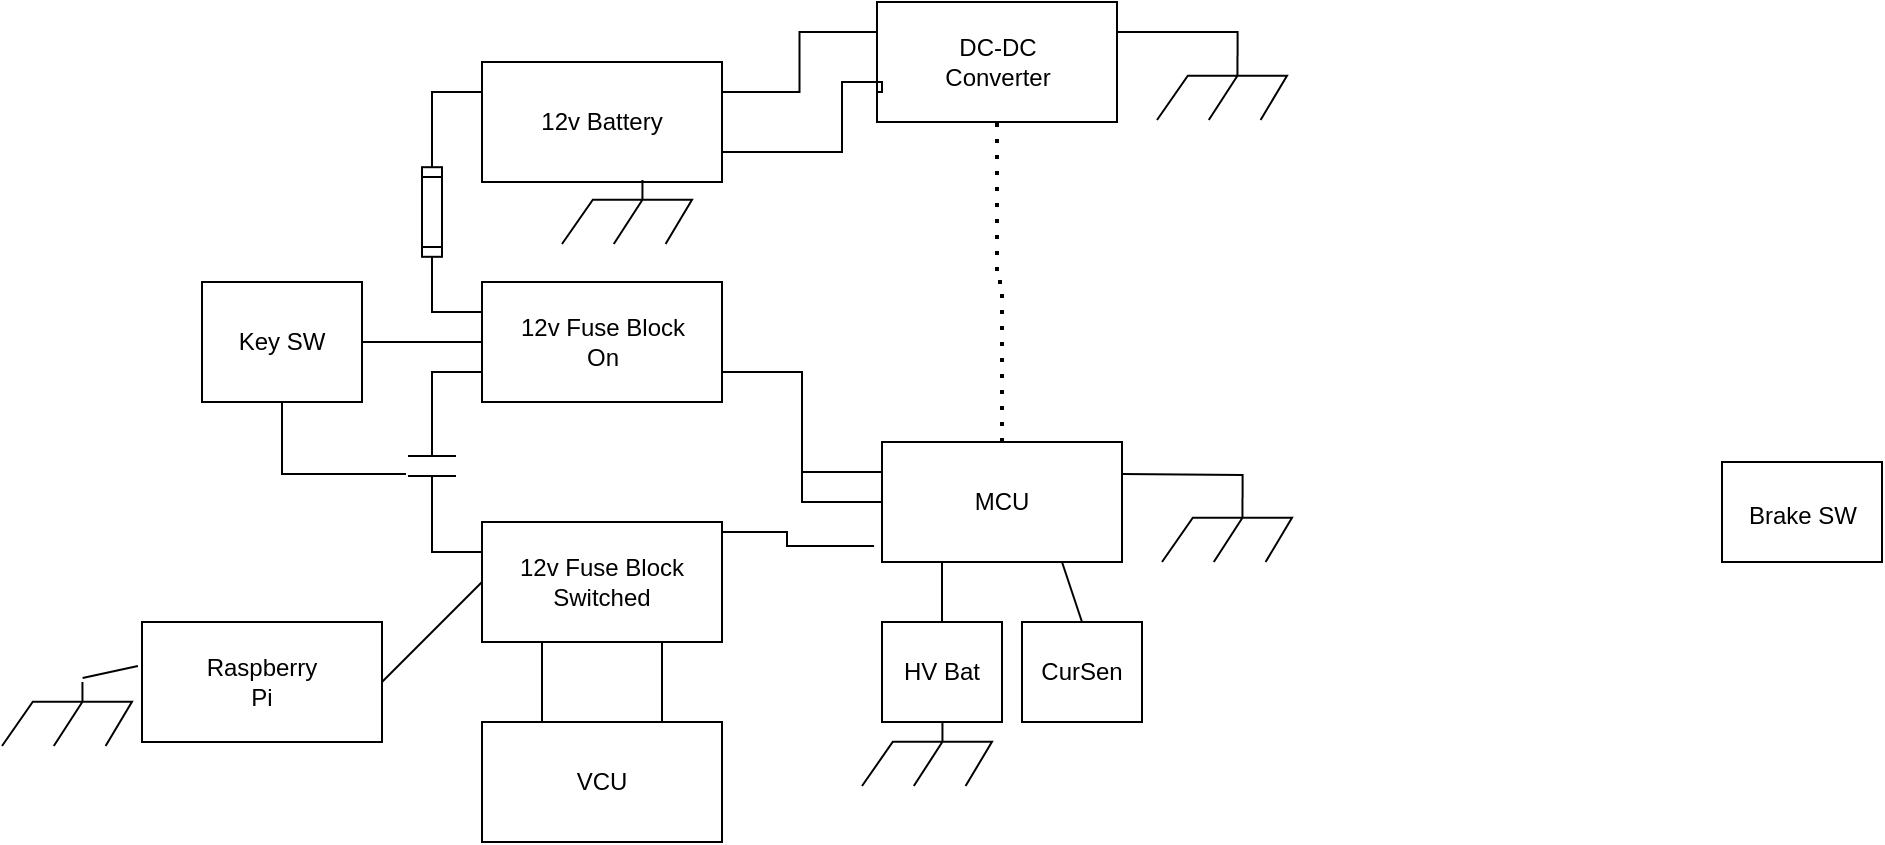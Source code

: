 <mxfile version="26.2.9">
  <diagram name="Page-1" id="VnxYheXJoZ_m70JOEvcD">
    <mxGraphModel dx="1428" dy="891" grid="1" gridSize="10" guides="1" tooltips="1" connect="1" arrows="1" fold="1" page="1" pageScale="1" pageWidth="1100" pageHeight="850" math="0" shadow="0">
      <root>
        <mxCell id="0" />
        <mxCell id="1" parent="0" />
        <mxCell id="WCerNrLfCpVZ8D0wI2oe-10" value="" style="pointerEvents=1;verticalLabelPosition=bottom;shadow=0;dashed=0;align=center;html=1;verticalAlign=top;shape=mxgraph.electrical.miscellaneous.fuse_1;rotation=-90;" parent="1" vertex="1">
          <mxGeometry x="180" y="110" width="70" height="10" as="geometry" />
        </mxCell>
        <mxCell id="WCerNrLfCpVZ8D0wI2oe-11" value="" style="pointerEvents=1;verticalLabelPosition=bottom;shadow=0;dashed=0;align=center;html=1;verticalAlign=top;shape=mxgraph.electrical.electro-mechanical.relay_contacts;rotation=-90;" parent="1" vertex="1">
          <mxGeometry x="200" y="230" width="30" height="24" as="geometry" />
        </mxCell>
        <mxCell id="WCerNrLfCpVZ8D0wI2oe-17" value="" style="group" parent="1" vertex="1" connectable="0">
          <mxGeometry x="70" y="320" width="120" height="60" as="geometry" />
        </mxCell>
        <mxCell id="WCerNrLfCpVZ8D0wI2oe-15" value="" style="rounded=0;whiteSpace=wrap;html=1;" parent="WCerNrLfCpVZ8D0wI2oe-17" vertex="1">
          <mxGeometry width="120" height="60" as="geometry" />
        </mxCell>
        <mxCell id="WCerNrLfCpVZ8D0wI2oe-16" value="Raspberry Pi" style="text;html=1;align=center;verticalAlign=middle;whiteSpace=wrap;rounded=0;" parent="WCerNrLfCpVZ8D0wI2oe-17" vertex="1">
          <mxGeometry x="30" y="15" width="60" height="30" as="geometry" />
        </mxCell>
        <mxCell id="WCerNrLfCpVZ8D0wI2oe-28" value="" style="endArrow=none;html=1;rounded=0;entryX=0;entryY=0.25;entryDx=0;entryDy=0;exitX=1;exitY=0.5;exitDx=0;exitDy=0;exitPerimeter=0;edgeStyle=orthogonalEdgeStyle;" parent="1" source="WCerNrLfCpVZ8D0wI2oe-10" target="WCerNrLfCpVZ8D0wI2oe-4" edge="1">
          <mxGeometry width="50" height="50" relative="1" as="geometry">
            <mxPoint x="360" y="280" as="sourcePoint" />
            <mxPoint x="410" y="230" as="targetPoint" />
          </mxGeometry>
        </mxCell>
        <mxCell id="WCerNrLfCpVZ8D0wI2oe-29" value="" style="endArrow=none;html=1;rounded=0;entryX=0;entryY=0.5;entryDx=0;entryDy=0;entryPerimeter=0;exitX=0;exitY=0.25;exitDx=0;exitDy=0;edgeStyle=orthogonalEdgeStyle;" parent="1" source="WCerNrLfCpVZ8D0wI2oe-1" target="WCerNrLfCpVZ8D0wI2oe-10" edge="1">
          <mxGeometry width="50" height="50" relative="1" as="geometry">
            <mxPoint x="360" y="280" as="sourcePoint" />
            <mxPoint x="410" y="230" as="targetPoint" />
          </mxGeometry>
        </mxCell>
        <mxCell id="WCerNrLfCpVZ8D0wI2oe-30" value="" style="endArrow=none;html=1;rounded=0;entryX=0;entryY=0.75;entryDx=0;entryDy=0;exitX=1;exitY=0.5;exitDx=0;exitDy=0;exitPerimeter=0;edgeStyle=orthogonalEdgeStyle;" parent="1" source="WCerNrLfCpVZ8D0wI2oe-11" target="WCerNrLfCpVZ8D0wI2oe-1" edge="1">
          <mxGeometry width="50" height="50" relative="1" as="geometry">
            <mxPoint x="360" y="280" as="sourcePoint" />
            <mxPoint x="410" y="230" as="targetPoint" />
          </mxGeometry>
        </mxCell>
        <mxCell id="WCerNrLfCpVZ8D0wI2oe-31" value="" style="endArrow=none;html=1;rounded=0;entryX=0;entryY=0.5;entryDx=0;entryDy=0;entryPerimeter=0;exitX=0;exitY=0.25;exitDx=0;exitDy=0;edgeStyle=orthogonalEdgeStyle;" parent="1" source="WCerNrLfCpVZ8D0wI2oe-2" target="WCerNrLfCpVZ8D0wI2oe-11" edge="1">
          <mxGeometry width="50" height="50" relative="1" as="geometry">
            <mxPoint x="360" y="280" as="sourcePoint" />
            <mxPoint x="410" y="230" as="targetPoint" />
          </mxGeometry>
        </mxCell>
        <mxCell id="gGhqwy_2WW6z7Ml-vN-h-2" value="" style="rounded=0;whiteSpace=wrap;html=1;" vertex="1" parent="1">
          <mxGeometry x="437.5" y="10" width="120" height="60" as="geometry" />
        </mxCell>
        <mxCell id="WCerNrLfCpVZ8D0wI2oe-6" value="" style="group" parent="1" vertex="1" connectable="0">
          <mxGeometry x="240" y="40" width="120" height="60" as="geometry" />
        </mxCell>
        <mxCell id="WCerNrLfCpVZ8D0wI2oe-4" value="" style="rounded=0;whiteSpace=wrap;html=1;" parent="WCerNrLfCpVZ8D0wI2oe-6" vertex="1">
          <mxGeometry width="120" height="60" as="geometry" />
        </mxCell>
        <mxCell id="WCerNrLfCpVZ8D0wI2oe-5" value="12v Battery" style="text;html=1;align=center;verticalAlign=middle;whiteSpace=wrap;rounded=0;" parent="WCerNrLfCpVZ8D0wI2oe-6" vertex="1">
          <mxGeometry x="10" y="15" width="100" height="30" as="geometry" />
        </mxCell>
        <mxCell id="gGhqwy_2WW6z7Ml-vN-h-5" value="" style="group" vertex="1" connectable="0" parent="1">
          <mxGeometry x="100" y="150" width="80" height="60" as="geometry" />
        </mxCell>
        <mxCell id="gGhqwy_2WW6z7Ml-vN-h-3" value="" style="rounded=0;whiteSpace=wrap;html=1;" vertex="1" parent="gGhqwy_2WW6z7Ml-vN-h-5">
          <mxGeometry width="80" height="60" as="geometry" />
        </mxCell>
        <mxCell id="gGhqwy_2WW6z7Ml-vN-h-4" value="Key SW" style="text;html=1;align=center;verticalAlign=middle;whiteSpace=wrap;rounded=0;" vertex="1" parent="gGhqwy_2WW6z7Ml-vN-h-5">
          <mxGeometry x="10" y="13.75" width="60" height="32.5" as="geometry" />
        </mxCell>
        <mxCell id="gGhqwy_2WW6z7Ml-vN-h-7" value="DC-DC Converter" style="text;html=1;align=center;verticalAlign=middle;whiteSpace=wrap;rounded=0;" vertex="1" parent="1">
          <mxGeometry x="452.5" y="25" width="90" height="30" as="geometry" />
        </mxCell>
        <mxCell id="gGhqwy_2WW6z7Ml-vN-h-9" value="" style="endArrow=none;html=1;rounded=0;entryX=0;entryY=0.25;entryDx=0;entryDy=0;exitX=1;exitY=0.25;exitDx=0;exitDy=0;edgeStyle=orthogonalEdgeStyle;" edge="1" parent="1" source="WCerNrLfCpVZ8D0wI2oe-4" target="gGhqwy_2WW6z7Ml-vN-h-2">
          <mxGeometry width="50" height="50" relative="1" as="geometry">
            <mxPoint x="530" y="240" as="sourcePoint" />
            <mxPoint x="580" y="190" as="targetPoint" />
          </mxGeometry>
        </mxCell>
        <mxCell id="gGhqwy_2WW6z7Ml-vN-h-11" value="" style="pointerEvents=1;verticalLabelPosition=bottom;shadow=0;dashed=0;align=center;html=1;verticalAlign=top;shape=mxgraph.electrical.miscellaneous.chassis;" vertex="1" parent="1">
          <mxGeometry x="280" y="99" width="65" height="32" as="geometry" />
        </mxCell>
        <mxCell id="gGhqwy_2WW6z7Ml-vN-h-12" value="" style="pointerEvents=1;verticalLabelPosition=bottom;shadow=0;dashed=0;align=center;html=1;verticalAlign=top;shape=mxgraph.electrical.miscellaneous.chassis;" vertex="1" parent="1">
          <mxGeometry x="577.5" y="37" width="65" height="32" as="geometry" />
        </mxCell>
        <mxCell id="gGhqwy_2WW6z7Ml-vN-h-14" value="" style="endArrow=none;html=1;rounded=0;entryX=0.62;entryY=0;entryDx=0;entryDy=0;entryPerimeter=0;exitX=1;exitY=0.25;exitDx=0;exitDy=0;edgeStyle=orthogonalEdgeStyle;" edge="1" parent="1" source="gGhqwy_2WW6z7Ml-vN-h-2" target="gGhqwy_2WW6z7Ml-vN-h-12">
          <mxGeometry width="50" height="50" relative="1" as="geometry">
            <mxPoint x="527.5" y="210" as="sourcePoint" />
            <mxPoint x="577.5" y="160" as="targetPoint" />
          </mxGeometry>
        </mxCell>
        <mxCell id="gGhqwy_2WW6z7Ml-vN-h-15" value="" style="endArrow=none;html=1;rounded=0;entryX=0;entryY=0.75;entryDx=0;entryDy=0;exitX=1;exitY=0.75;exitDx=0;exitDy=0;edgeStyle=orthogonalEdgeStyle;" edge="1" parent="1" source="WCerNrLfCpVZ8D0wI2oe-4" target="gGhqwy_2WW6z7Ml-vN-h-2">
          <mxGeometry width="50" height="50" relative="1" as="geometry">
            <mxPoint x="530" y="240" as="sourcePoint" />
            <mxPoint x="580" y="190" as="targetPoint" />
            <Array as="points">
              <mxPoint x="420" y="85" />
              <mxPoint x="420" y="50" />
              <mxPoint x="440" y="50" />
            </Array>
          </mxGeometry>
        </mxCell>
        <mxCell id="gGhqwy_2WW6z7Ml-vN-h-18" value="" style="endArrow=none;html=1;rounded=0;entryX=1;entryY=0.75;entryDx=0;entryDy=0;exitX=0;exitY=0.25;exitDx=0;exitDy=0;edgeStyle=orthogonalEdgeStyle;" edge="1" parent="1" source="gGhqwy_2WW6z7Ml-vN-h-16" target="WCerNrLfCpVZ8D0wI2oe-1">
          <mxGeometry width="50" height="50" relative="1" as="geometry">
            <mxPoint x="530" y="240" as="sourcePoint" />
            <mxPoint x="390" y="230" as="targetPoint" />
          </mxGeometry>
        </mxCell>
        <mxCell id="gGhqwy_2WW6z7Ml-vN-h-19" value="" style="group" vertex="1" connectable="0" parent="1">
          <mxGeometry x="240" y="150" width="120" height="60" as="geometry" />
        </mxCell>
        <mxCell id="WCerNrLfCpVZ8D0wI2oe-1" value="" style="rounded=0;whiteSpace=wrap;html=1;" parent="gGhqwy_2WW6z7Ml-vN-h-19" vertex="1">
          <mxGeometry width="120" height="60" as="geometry" />
        </mxCell>
        <mxCell id="WCerNrLfCpVZ8D0wI2oe-3" value="12v Fuse Block On" style="text;html=1;align=center;verticalAlign=middle;whiteSpace=wrap;rounded=0;" parent="gGhqwy_2WW6z7Ml-vN-h-19" vertex="1">
          <mxGeometry x="12.5" y="15" width="95" height="30" as="geometry" />
        </mxCell>
        <mxCell id="gGhqwy_2WW6z7Ml-vN-h-20" value="" style="group" vertex="1" connectable="0" parent="1">
          <mxGeometry x="440" y="230" width="120" height="60" as="geometry" />
        </mxCell>
        <mxCell id="gGhqwy_2WW6z7Ml-vN-h-16" value="" style="rounded=0;whiteSpace=wrap;html=1;" vertex="1" parent="gGhqwy_2WW6z7Ml-vN-h-20">
          <mxGeometry width="120" height="60" as="geometry" />
        </mxCell>
        <mxCell id="gGhqwy_2WW6z7Ml-vN-h-17" value="MCU" style="text;html=1;align=center;verticalAlign=middle;whiteSpace=wrap;rounded=0;" vertex="1" parent="gGhqwy_2WW6z7Ml-vN-h-20">
          <mxGeometry x="30" y="15" width="60" height="30" as="geometry" />
        </mxCell>
        <mxCell id="gGhqwy_2WW6z7Ml-vN-h-22" value="" style="endArrow=none;html=1;rounded=0;entryX=-0.033;entryY=0.867;entryDx=0;entryDy=0;entryPerimeter=0;exitX=1;exitY=0;exitDx=0;exitDy=0;edgeStyle=orthogonalEdgeStyle;" edge="1" parent="1" source="WCerNrLfCpVZ8D0wI2oe-19" target="gGhqwy_2WW6z7Ml-vN-h-16">
          <mxGeometry width="50" height="50" relative="1" as="geometry">
            <mxPoint x="530" y="240" as="sourcePoint" />
            <mxPoint x="580" y="190" as="targetPoint" />
          </mxGeometry>
        </mxCell>
        <mxCell id="gGhqwy_2WW6z7Ml-vN-h-23" value="" style="group" vertex="1" connectable="0" parent="1">
          <mxGeometry x="240" y="270" width="120" height="60" as="geometry" />
        </mxCell>
        <mxCell id="WCerNrLfCpVZ8D0wI2oe-2" value="" style="rounded=0;whiteSpace=wrap;html=1;" parent="gGhqwy_2WW6z7Ml-vN-h-23" vertex="1">
          <mxGeometry width="120" height="60" as="geometry" />
        </mxCell>
        <mxCell id="WCerNrLfCpVZ8D0wI2oe-19" value="12v Fuse Block Switched" style="text;html=1;align=center;verticalAlign=middle;whiteSpace=wrap;rounded=0;" parent="gGhqwy_2WW6z7Ml-vN-h-23" vertex="1">
          <mxGeometry x="15" y="15" width="90" height="30" as="geometry" />
        </mxCell>
        <mxCell id="gGhqwy_2WW6z7Ml-vN-h-25" value="" style="pointerEvents=1;verticalLabelPosition=bottom;shadow=0;dashed=0;align=center;html=1;verticalAlign=top;shape=mxgraph.electrical.miscellaneous.chassis;" vertex="1" parent="1">
          <mxGeometry x="580" y="258" width="65" height="32" as="geometry" />
        </mxCell>
        <mxCell id="gGhqwy_2WW6z7Ml-vN-h-26" value="" style="endArrow=none;html=1;rounded=0;entryX=0.62;entryY=0;entryDx=0;entryDy=0;entryPerimeter=0;exitX=1;exitY=0.25;exitDx=0;exitDy=0;edgeStyle=orthogonalEdgeStyle;" edge="1" parent="1" target="gGhqwy_2WW6z7Ml-vN-h-25">
          <mxGeometry width="50" height="50" relative="1" as="geometry">
            <mxPoint x="560" y="246" as="sourcePoint" />
            <mxPoint x="580" y="381" as="targetPoint" />
          </mxGeometry>
        </mxCell>
        <mxCell id="gGhqwy_2WW6z7Ml-vN-h-27" value="" style="endArrow=none;html=1;rounded=0;entryX=0;entryY=0.5;entryDx=0;entryDy=0;exitX=1;exitY=0.75;exitDx=0;exitDy=0;edgeStyle=orthogonalEdgeStyle;" edge="1" parent="1" source="WCerNrLfCpVZ8D0wI2oe-1" target="gGhqwy_2WW6z7Ml-vN-h-16">
          <mxGeometry width="50" height="50" relative="1" as="geometry">
            <mxPoint x="400" y="250" as="sourcePoint" />
            <mxPoint x="580" y="190" as="targetPoint" />
          </mxGeometry>
        </mxCell>
        <mxCell id="gGhqwy_2WW6z7Ml-vN-h-28" value="" style="pointerEvents=1;verticalLabelPosition=bottom;shadow=0;dashed=0;align=center;html=1;verticalAlign=top;shape=mxgraph.electrical.miscellaneous.chassis;" vertex="1" parent="1">
          <mxGeometry y="350" width="65" height="32" as="geometry" />
        </mxCell>
        <mxCell id="gGhqwy_2WW6z7Ml-vN-h-29" value="" style="endArrow=none;html=1;rounded=0;entryX=-0.017;entryY=0.367;entryDx=0;entryDy=0;entryPerimeter=0;exitX=0.62;exitY=0;exitDx=0;exitDy=0;exitPerimeter=0;" edge="1" parent="1" target="WCerNrLfCpVZ8D0wI2oe-15">
          <mxGeometry width="50" height="50" relative="1" as="geometry">
            <mxPoint x="40.3" y="348" as="sourcePoint" />
            <mxPoint x="580" y="360" as="targetPoint" />
          </mxGeometry>
        </mxCell>
        <mxCell id="gGhqwy_2WW6z7Ml-vN-h-30" value="" style="rounded=0;whiteSpace=wrap;html=1;" vertex="1" parent="1">
          <mxGeometry x="440" y="320" width="60" height="50" as="geometry" />
        </mxCell>
        <mxCell id="gGhqwy_2WW6z7Ml-vN-h-31" value="HV Bat" style="text;html=1;align=center;verticalAlign=middle;whiteSpace=wrap;rounded=0;" vertex="1" parent="1">
          <mxGeometry x="440" y="330" width="60" height="30" as="geometry" />
        </mxCell>
        <mxCell id="gGhqwy_2WW6z7Ml-vN-h-32" value="" style="rounded=0;whiteSpace=wrap;html=1;" vertex="1" parent="1">
          <mxGeometry x="510" y="320" width="60" height="50" as="geometry" />
        </mxCell>
        <mxCell id="gGhqwy_2WW6z7Ml-vN-h-33" value="CurSen" style="text;html=1;align=center;verticalAlign=middle;whiteSpace=wrap;rounded=0;" vertex="1" parent="1">
          <mxGeometry x="510" y="330" width="60" height="30" as="geometry" />
        </mxCell>
        <mxCell id="gGhqwy_2WW6z7Ml-vN-h-35" value="" style="pointerEvents=1;verticalLabelPosition=bottom;shadow=0;dashed=0;align=center;html=1;verticalAlign=top;shape=mxgraph.electrical.miscellaneous.chassis;" vertex="1" parent="1">
          <mxGeometry x="430" y="370" width="65" height="32" as="geometry" />
        </mxCell>
        <mxCell id="gGhqwy_2WW6z7Ml-vN-h-36" value="" style="endArrow=none;html=1;rounded=0;exitX=0.25;exitY=1;exitDx=0;exitDy=0;entryX=0.5;entryY=0;entryDx=0;entryDy=0;" edge="1" parent="1" source="gGhqwy_2WW6z7Ml-vN-h-16" target="gGhqwy_2WW6z7Ml-vN-h-30">
          <mxGeometry width="50" height="50" relative="1" as="geometry">
            <mxPoint x="530" y="240" as="sourcePoint" />
            <mxPoint x="580" y="190" as="targetPoint" />
          </mxGeometry>
        </mxCell>
        <mxCell id="gGhqwy_2WW6z7Ml-vN-h-37" value="" style="endArrow=none;html=1;rounded=0;exitX=0.75;exitY=1;exitDx=0;exitDy=0;entryX=0.5;entryY=0;entryDx=0;entryDy=0;" edge="1" parent="1" source="gGhqwy_2WW6z7Ml-vN-h-16" target="gGhqwy_2WW6z7Ml-vN-h-32">
          <mxGeometry width="50" height="50" relative="1" as="geometry">
            <mxPoint x="530" y="240" as="sourcePoint" />
            <mxPoint x="580" y="190" as="targetPoint" />
          </mxGeometry>
        </mxCell>
        <mxCell id="gGhqwy_2WW6z7Ml-vN-h-38" value="" style="endArrow=none;dashed=1;html=1;dashPattern=1 3;strokeWidth=2;rounded=0;entryX=0.5;entryY=1;entryDx=0;entryDy=0;exitX=0.5;exitY=0;exitDx=0;exitDy=0;edgeStyle=orthogonalEdgeStyle;" edge="1" parent="1" source="gGhqwy_2WW6z7Ml-vN-h-16" target="gGhqwy_2WW6z7Ml-vN-h-2">
          <mxGeometry width="50" height="50" relative="1" as="geometry">
            <mxPoint x="530" y="240" as="sourcePoint" />
            <mxPoint x="580" y="190" as="targetPoint" />
          </mxGeometry>
        </mxCell>
        <mxCell id="gGhqwy_2WW6z7Ml-vN-h-39" value="" style="rounded=0;whiteSpace=wrap;html=1;" vertex="1" parent="1">
          <mxGeometry x="240" y="370" width="120" height="60" as="geometry" />
        </mxCell>
        <mxCell id="gGhqwy_2WW6z7Ml-vN-h-40" value="VCU" style="text;html=1;align=center;verticalAlign=middle;whiteSpace=wrap;rounded=0;" vertex="1" parent="1">
          <mxGeometry x="270" y="385" width="60" height="30" as="geometry" />
        </mxCell>
        <mxCell id="gGhqwy_2WW6z7Ml-vN-h-41" value="" style="endArrow=none;html=1;rounded=0;entryX=0.25;entryY=1;entryDx=0;entryDy=0;exitX=0.25;exitY=0;exitDx=0;exitDy=0;" edge="1" parent="1" source="gGhqwy_2WW6z7Ml-vN-h-39" target="WCerNrLfCpVZ8D0wI2oe-2">
          <mxGeometry width="50" height="50" relative="1" as="geometry">
            <mxPoint x="530" y="240" as="sourcePoint" />
            <mxPoint x="580" y="190" as="targetPoint" />
          </mxGeometry>
        </mxCell>
        <mxCell id="gGhqwy_2WW6z7Ml-vN-h-42" value="" style="endArrow=none;html=1;rounded=0;entryX=0.75;entryY=1;entryDx=0;entryDy=0;exitX=0.75;exitY=0;exitDx=0;exitDy=0;" edge="1" parent="1" source="gGhqwy_2WW6z7Ml-vN-h-39" target="WCerNrLfCpVZ8D0wI2oe-2">
          <mxGeometry width="50" height="50" relative="1" as="geometry">
            <mxPoint x="530" y="240" as="sourcePoint" />
            <mxPoint x="580" y="190" as="targetPoint" />
          </mxGeometry>
        </mxCell>
        <mxCell id="gGhqwy_2WW6z7Ml-vN-h-45" value="" style="endArrow=none;html=1;rounded=0;entryX=0;entryY=0.5;entryDx=0;entryDy=0;exitX=1;exitY=0.5;exitDx=0;exitDy=0;" edge="1" parent="1" source="WCerNrLfCpVZ8D0wI2oe-15" target="WCerNrLfCpVZ8D0wI2oe-2">
          <mxGeometry width="50" height="50" relative="1" as="geometry">
            <mxPoint x="530" y="240" as="sourcePoint" />
            <mxPoint x="580" y="190" as="targetPoint" />
          </mxGeometry>
        </mxCell>
        <mxCell id="gGhqwy_2WW6z7Ml-vN-h-46" value="" style="group" vertex="1" connectable="0" parent="1">
          <mxGeometry x="860" y="240" width="80" height="50" as="geometry" />
        </mxCell>
        <mxCell id="gGhqwy_2WW6z7Ml-vN-h-47" value="" style="rounded=0;whiteSpace=wrap;html=1;" vertex="1" parent="gGhqwy_2WW6z7Ml-vN-h-46">
          <mxGeometry width="80" height="50" as="geometry" />
        </mxCell>
        <mxCell id="gGhqwy_2WW6z7Ml-vN-h-48" value="Brake SW" style="text;html=1;align=center;verticalAlign=middle;whiteSpace=wrap;rounded=0;" vertex="1" parent="gGhqwy_2WW6z7Ml-vN-h-46">
          <mxGeometry x="5.71" y="10" width="68.57" height="33.75" as="geometry" />
        </mxCell>
        <mxCell id="gGhqwy_2WW6z7Ml-vN-h-49" value="" style="endArrow=none;html=1;rounded=0;entryX=0;entryY=0.5;entryDx=0;entryDy=0;exitX=1;exitY=0.5;exitDx=0;exitDy=0;edgeStyle=orthogonalEdgeStyle;" edge="1" parent="1" source="gGhqwy_2WW6z7Ml-vN-h-3" target="WCerNrLfCpVZ8D0wI2oe-1">
          <mxGeometry width="50" height="50" relative="1" as="geometry">
            <mxPoint x="530" y="240" as="sourcePoint" />
            <mxPoint x="580" y="190" as="targetPoint" />
          </mxGeometry>
        </mxCell>
        <mxCell id="gGhqwy_2WW6z7Ml-vN-h-51" value="" style="endArrow=none;html=1;rounded=0;entryX=0.5;entryY=1;entryDx=0;entryDy=0;exitX=0.367;exitY=-0.042;exitDx=0;exitDy=0;exitPerimeter=0;edgeStyle=orthogonalEdgeStyle;" edge="1" parent="1" source="WCerNrLfCpVZ8D0wI2oe-11" target="gGhqwy_2WW6z7Ml-vN-h-3">
          <mxGeometry width="50" height="50" relative="1" as="geometry">
            <mxPoint x="530" y="240" as="sourcePoint" />
            <mxPoint x="140" y="250" as="targetPoint" />
          </mxGeometry>
        </mxCell>
      </root>
    </mxGraphModel>
  </diagram>
</mxfile>
